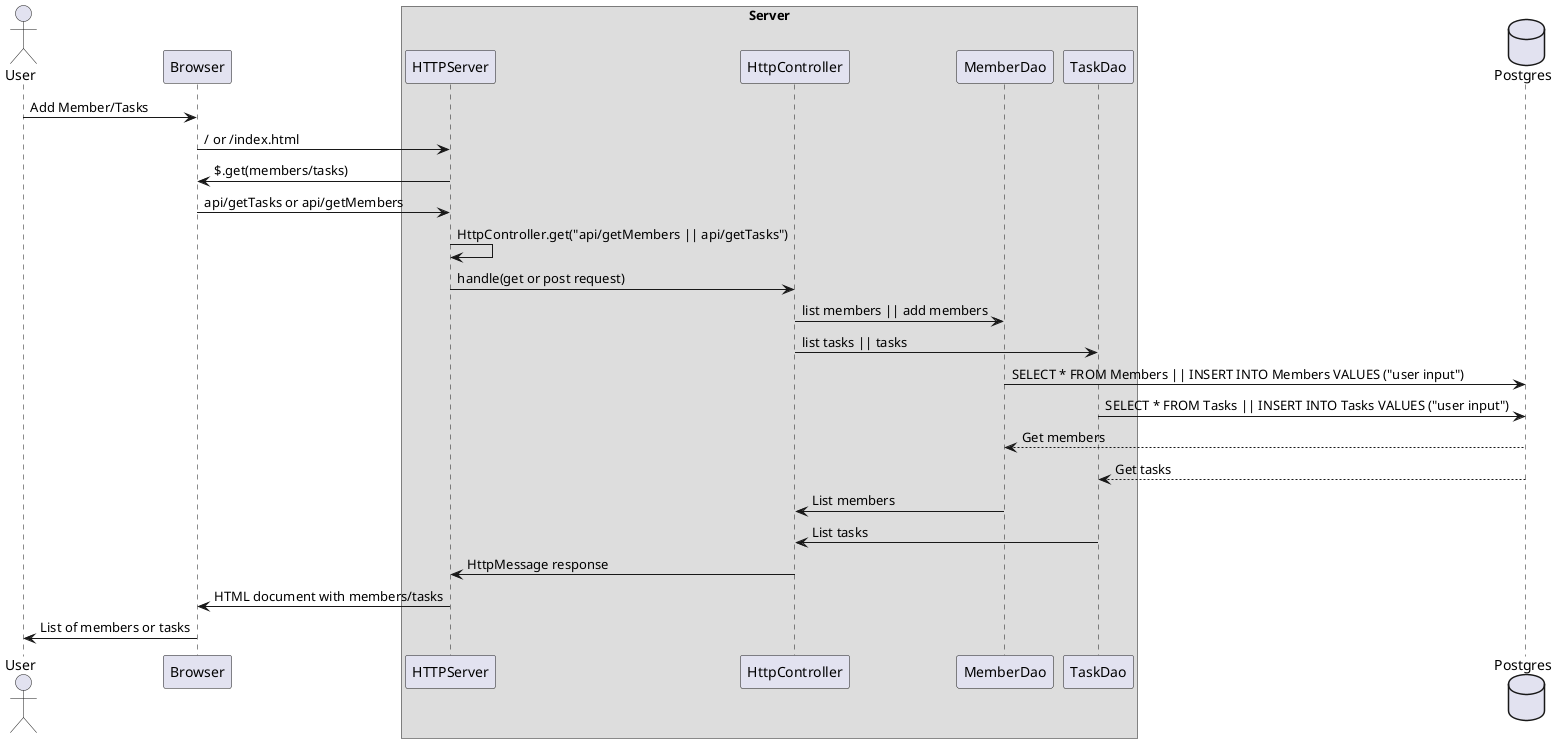 @startuml
Actor User
Participant Browser

box Server
    Participant HTTPServer
    Participant HttpController
    Participant MemberDao
    Participant TaskDao
end box

database Postgres


User -> Browser: Add Member/Tasks
Browser -> HTTPServer: / or /index.html
Browser <- HTTPServer: $.get(members/tasks)
Browser -> HTTPServer: api/getTasks or api/getMembers
HTTPServer -> HTTPServer: HttpController.get("api/getMembers || api/getTasks")
HTTPServer -> HttpController: handle(get or post request)
HttpController -> MemberDao: list members || add members
HttpController -> TaskDao: list tasks || tasks
MemberDao -> Postgres: SELECT * FROM Members || INSERT INTO Members VALUES ("user input")
TaskDao -> Postgres: SELECT * FROM Tasks || INSERT INTO Tasks VALUES ("user input")
MemberDao <-- Postgres: Get members
TaskDao <-- Postgres: Get tasks
HttpController <- MemberDao: List members
HttpController <- TaskDao: List tasks
HTTPServer <- HttpController: HttpMessage response
Browser <- HTTPServer: HTML document with members/tasks
User <- Browser: List of members or tasks

@enduml